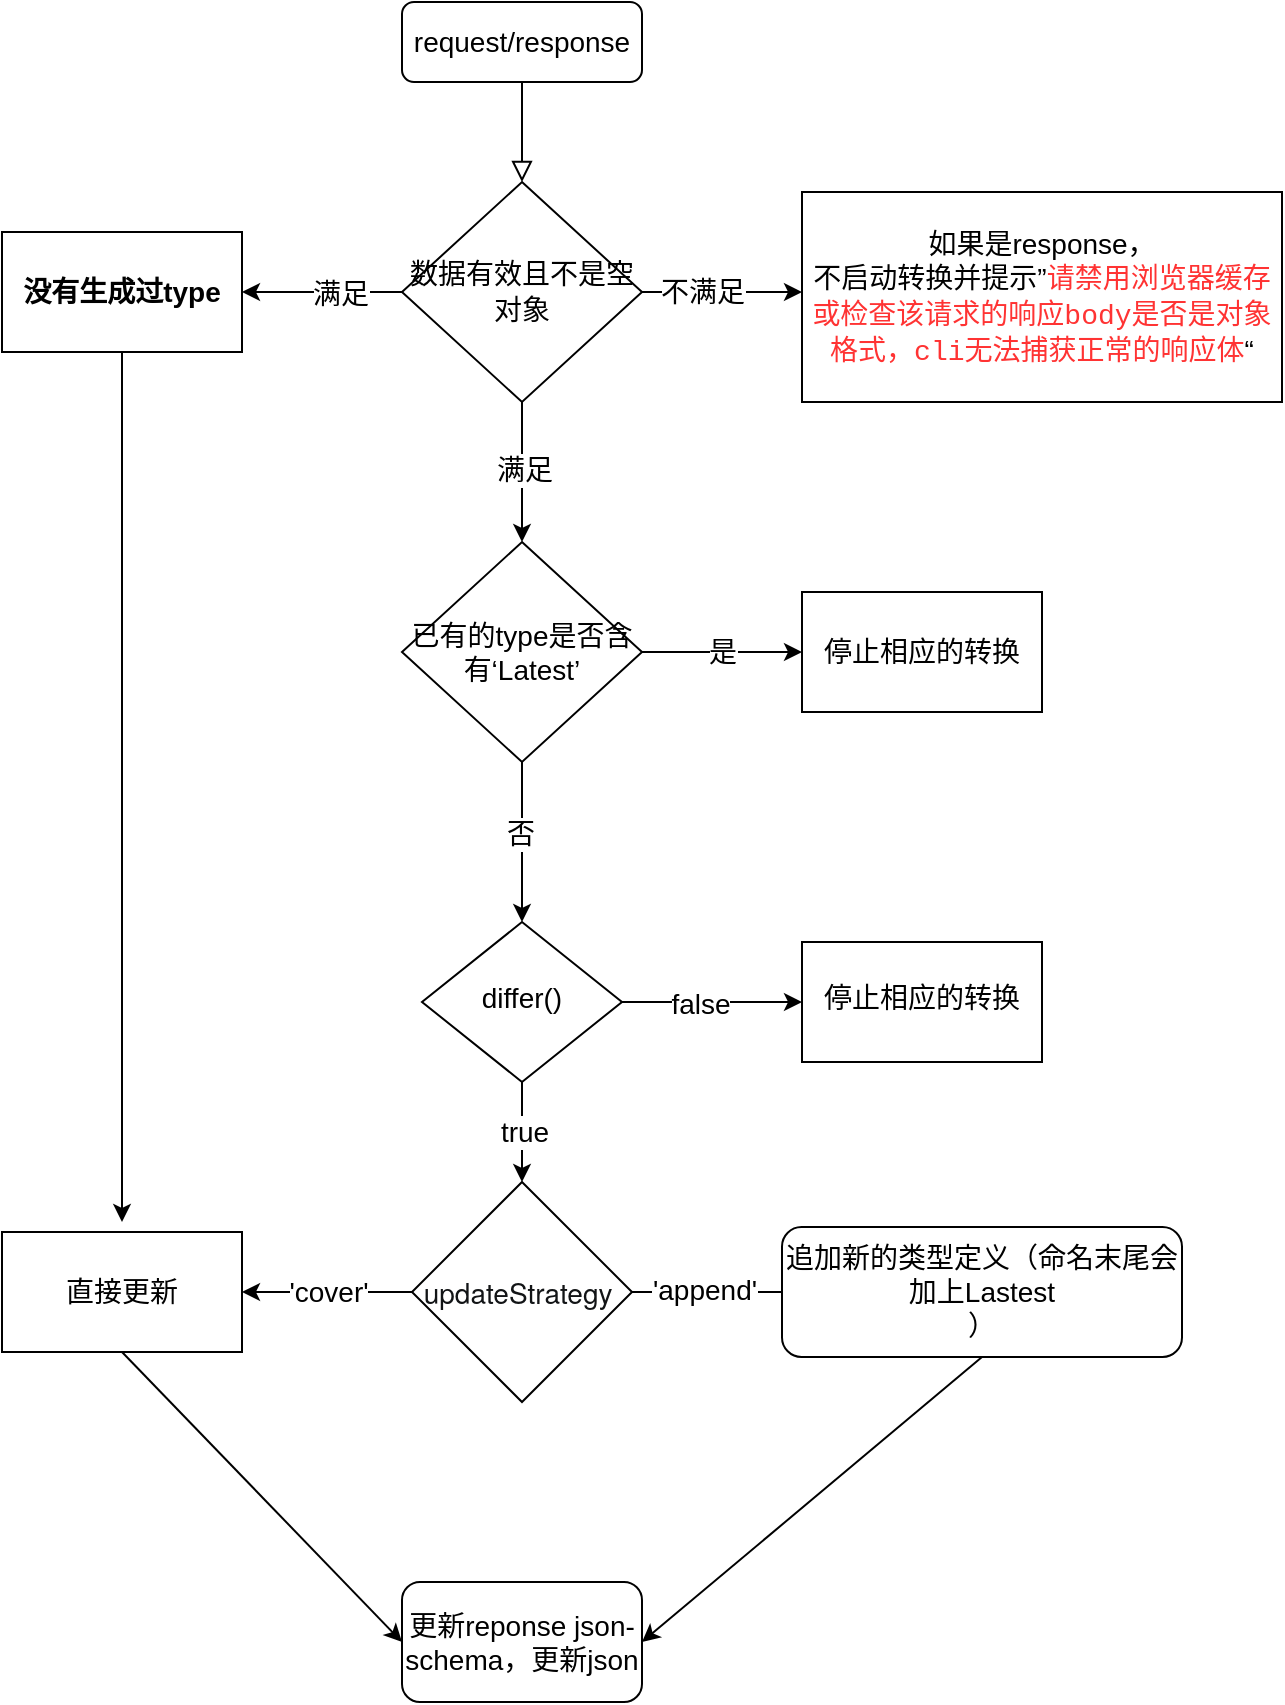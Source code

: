 <mxfile version="14.8.2" type="device"><diagram id="C5RBs43oDa-KdzZeNtuy" name="Page-1"><mxGraphModel dx="754" dy="1131" grid="1" gridSize="10" guides="1" tooltips="1" connect="1" arrows="1" fold="1" page="1" pageScale="1" pageWidth="900" pageHeight="1600" math="0" shadow="0"><root><mxCell id="WIyWlLk6GJQsqaUBKTNV-0"/><mxCell id="WIyWlLk6GJQsqaUBKTNV-1" parent="WIyWlLk6GJQsqaUBKTNV-0"/><mxCell id="WIyWlLk6GJQsqaUBKTNV-2" value="" style="rounded=0;html=1;jettySize=auto;orthogonalLoop=1;fontSize=14;endArrow=block;endFill=0;endSize=8;strokeWidth=1;shadow=0;labelBackgroundColor=none;edgeStyle=orthogonalEdgeStyle;" parent="WIyWlLk6GJQsqaUBKTNV-1" source="WIyWlLk6GJQsqaUBKTNV-3" edge="1"><mxGeometry relative="1" as="geometry"><mxPoint x="350" y="130" as="targetPoint"/></mxGeometry></mxCell><mxCell id="WIyWlLk6GJQsqaUBKTNV-3" value="request/response" style="rounded=1;whiteSpace=wrap;html=1;fontSize=14;glass=0;strokeWidth=1;shadow=0;" parent="WIyWlLk6GJQsqaUBKTNV-1" vertex="1"><mxGeometry x="290" y="40" width="120" height="40" as="geometry"/></mxCell><mxCell id="jrhbLB4whIHCvCe0mVBf-1" value="true" style="edgeStyle=orthogonalEdgeStyle;rounded=0;orthogonalLoop=1;jettySize=auto;html=1;fontSize=14;" parent="WIyWlLk6GJQsqaUBKTNV-1" source="WIyWlLk6GJQsqaUBKTNV-10" edge="1"><mxGeometry relative="1" as="geometry"><mxPoint x="350" y="630" as="targetPoint"/></mxGeometry></mxCell><mxCell id="Aq5bkiq777FMXQAd8kz4-28" value="" style="edgeStyle=orthogonalEdgeStyle;rounded=0;orthogonalLoop=1;jettySize=auto;html=1;fontSize=14;" edge="1" parent="WIyWlLk6GJQsqaUBKTNV-1" source="WIyWlLk6GJQsqaUBKTNV-10" target="Aq5bkiq777FMXQAd8kz4-27"><mxGeometry relative="1" as="geometry"/></mxCell><mxCell id="Aq5bkiq777FMXQAd8kz4-29" value="false" style="edgeLabel;html=1;align=center;verticalAlign=middle;resizable=0;points=[];fontSize=14;" vertex="1" connectable="0" parent="Aq5bkiq777FMXQAd8kz4-28"><mxGeometry x="-0.133" y="-1" relative="1" as="geometry"><mxPoint as="offset"/></mxGeometry></mxCell><mxCell id="WIyWlLk6GJQsqaUBKTNV-10" value="differ()" style="rhombus;whiteSpace=wrap;html=1;shadow=0;fontFamily=Helvetica;fontSize=14;align=center;strokeWidth=1;spacing=6;spacingTop=-4;" parent="WIyWlLk6GJQsqaUBKTNV-1" vertex="1"><mxGeometry x="300" y="500" width="100" height="80" as="geometry"/></mxCell><mxCell id="jrhbLB4whIHCvCe0mVBf-7" value="" style="edgeStyle=orthogonalEdgeStyle;rounded=0;orthogonalLoop=1;jettySize=auto;html=1;fontSize=14;" parent="WIyWlLk6GJQsqaUBKTNV-1" source="jrhbLB4whIHCvCe0mVBf-5" edge="1"><mxGeometry x="0.059" y="15" relative="1" as="geometry"><mxPoint x="490" y="685" as="targetPoint"/><mxPoint as="offset"/></mxGeometry></mxCell><mxCell id="Aq5bkiq777FMXQAd8kz4-37" value="'append'" style="edgeLabel;html=1;align=center;verticalAlign=middle;resizable=0;points=[];fontSize=14;" vertex="1" connectable="0" parent="jrhbLB4whIHCvCe0mVBf-7"><mxGeometry x="-0.153" y="1" relative="1" as="geometry"><mxPoint as="offset"/></mxGeometry></mxCell><mxCell id="Aq5bkiq777FMXQAd8kz4-34" value="'cover'" style="edgeStyle=orthogonalEdgeStyle;rounded=0;orthogonalLoop=1;jettySize=auto;html=1;fontSize=14;" edge="1" parent="WIyWlLk6GJQsqaUBKTNV-1" source="jrhbLB4whIHCvCe0mVBf-5" target="Aq5bkiq777FMXQAd8kz4-33"><mxGeometry relative="1" as="geometry"/></mxCell><mxCell id="jrhbLB4whIHCvCe0mVBf-5" value="&lt;span style=&quot;color: rgb(18, 20, 22); font-family: &amp;quot;helvetica neue&amp;quot;; font-size: 14px;&quot;&gt;updateStrategy&lt;/span&gt;&lt;span style=&quot;font-size: 14px;&quot;&gt;&amp;nbsp;&lt;/span&gt;" style="rhombus;whiteSpace=wrap;html=1;fontSize=14;" parent="WIyWlLk6GJQsqaUBKTNV-1" vertex="1"><mxGeometry x="295" y="630" width="110" height="110" as="geometry"/></mxCell><mxCell id="jrhbLB4whIHCvCe0mVBf-13" value="&lt;span style=&quot;font-family: helvetica; font-size: 14px;&quot;&gt;追加新的类型定义（命名末尾会加上L&lt;/span&gt;astest&lt;span style=&quot;font-family: helvetica; font-size: 14px;&quot;&gt;&lt;br style=&quot;font-size: 14px;&quot;&gt;）&lt;/span&gt;" style="rounded=1;whiteSpace=wrap;html=1;fontSize=14;" parent="WIyWlLk6GJQsqaUBKTNV-1" vertex="1"><mxGeometry x="480" y="652.5" width="200" height="65" as="geometry"/></mxCell><mxCell id="jrhbLB4whIHCvCe0mVBf-17" value="更新reponse json-schema，更新json" style="whiteSpace=wrap;html=1;rounded=1;fontSize=14;" parent="WIyWlLk6GJQsqaUBKTNV-1" vertex="1"><mxGeometry x="290" y="830" width="120" height="60" as="geometry"/></mxCell><mxCell id="Aq5bkiq777FMXQAd8kz4-6" value="" style="edgeStyle=orthogonalEdgeStyle;rounded=0;orthogonalLoop=1;jettySize=auto;html=1;fontSize=14;" edge="1" parent="WIyWlLk6GJQsqaUBKTNV-1" source="Aq5bkiq777FMXQAd8kz4-2"><mxGeometry relative="1" as="geometry"><mxPoint x="490" y="185" as="targetPoint"/></mxGeometry></mxCell><mxCell id="Aq5bkiq777FMXQAd8kz4-7" value="不满足" style="edgeLabel;html=1;align=center;verticalAlign=middle;resizable=0;points=[];fontSize=14;" vertex="1" connectable="0" parent="Aq5bkiq777FMXQAd8kz4-6"><mxGeometry x="-0.275" y="-1" relative="1" as="geometry"><mxPoint x="1" y="-1" as="offset"/></mxGeometry></mxCell><mxCell id="Aq5bkiq777FMXQAd8kz4-9" value="" style="edgeStyle=orthogonalEdgeStyle;rounded=0;orthogonalLoop=1;jettySize=auto;html=1;fontSize=14;" edge="1" parent="WIyWlLk6GJQsqaUBKTNV-1" source="Aq5bkiq777FMXQAd8kz4-2"><mxGeometry relative="1" as="geometry"><mxPoint x="350" y="310" as="targetPoint"/></mxGeometry></mxCell><mxCell id="Aq5bkiq777FMXQAd8kz4-10" value="满足" style="edgeLabel;html=1;align=center;verticalAlign=middle;resizable=0;points=[];fontSize=14;" vertex="1" connectable="0" parent="Aq5bkiq777FMXQAd8kz4-9"><mxGeometry x="-0.053" y="1" relative="1" as="geometry"><mxPoint as="offset"/></mxGeometry></mxCell><mxCell id="Aq5bkiq777FMXQAd8kz4-22" value="" style="edgeStyle=orthogonalEdgeStyle;rounded=0;orthogonalLoop=1;jettySize=auto;html=1;fontSize=14;" edge="1" parent="WIyWlLk6GJQsqaUBKTNV-1" source="Aq5bkiq777FMXQAd8kz4-2" target="Aq5bkiq777FMXQAd8kz4-21"><mxGeometry relative="1" as="geometry"/></mxCell><mxCell id="Aq5bkiq777FMXQAd8kz4-23" value="满足" style="edgeLabel;html=1;align=center;verticalAlign=middle;resizable=0;points=[];fontSize=14;" vertex="1" connectable="0" parent="Aq5bkiq777FMXQAd8kz4-22"><mxGeometry x="-0.225" y="1" relative="1" as="geometry"><mxPoint as="offset"/></mxGeometry></mxCell><mxCell id="Aq5bkiq777FMXQAd8kz4-2" value="&lt;span style=&quot;font-weight: normal&quot;&gt;&lt;span&gt;数据&lt;/span&gt;&lt;span style=&quot;font-family: &amp;#34;menlo&amp;#34; , &amp;#34;monaco&amp;#34; , &amp;#34;courier new&amp;#34; , monospace&quot;&gt;有效且不是空对象&lt;/span&gt;&lt;/span&gt;" style="rhombus;whiteSpace=wrap;html=1;fontSize=14;fontStyle=1" vertex="1" parent="WIyWlLk6GJQsqaUBKTNV-1"><mxGeometry x="290" y="130" width="120" height="110" as="geometry"/></mxCell><mxCell id="Aq5bkiq777FMXQAd8kz4-15" value="是" style="edgeStyle=orthogonalEdgeStyle;rounded=0;orthogonalLoop=1;jettySize=auto;html=1;fontSize=14;" edge="1" parent="WIyWlLk6GJQsqaUBKTNV-1" source="Aq5bkiq777FMXQAd8kz4-13" target="Aq5bkiq777FMXQAd8kz4-14"><mxGeometry relative="1" as="geometry"/></mxCell><mxCell id="Aq5bkiq777FMXQAd8kz4-18" value="" style="edgeStyle=orthogonalEdgeStyle;rounded=0;orthogonalLoop=1;jettySize=auto;html=1;fontSize=14;" edge="1" parent="WIyWlLk6GJQsqaUBKTNV-1" source="Aq5bkiq777FMXQAd8kz4-13" target="WIyWlLk6GJQsqaUBKTNV-10"><mxGeometry relative="1" as="geometry"/></mxCell><mxCell id="Aq5bkiq777FMXQAd8kz4-19" value="否" style="edgeLabel;html=1;align=center;verticalAlign=middle;resizable=0;points=[];fontSize=14;" vertex="1" connectable="0" parent="Aq5bkiq777FMXQAd8kz4-18"><mxGeometry x="-0.1" y="-1" relative="1" as="geometry"><mxPoint as="offset"/></mxGeometry></mxCell><mxCell id="Aq5bkiq777FMXQAd8kz4-13" value="已有的type是否含有‘Latest’" style="rhombus;whiteSpace=wrap;html=1;fontSize=14;" vertex="1" parent="WIyWlLk6GJQsqaUBKTNV-1"><mxGeometry x="290" y="310" width="120" height="110" as="geometry"/></mxCell><mxCell id="Aq5bkiq777FMXQAd8kz4-14" value="停止相应的转换" style="whiteSpace=wrap;html=1;fontSize=14;" vertex="1" parent="WIyWlLk6GJQsqaUBKTNV-1"><mxGeometry x="490" y="335" width="120" height="60" as="geometry"/></mxCell><mxCell id="Aq5bkiq777FMXQAd8kz4-16" value="&lt;span&gt;如果是&lt;/span&gt;response，&lt;span&gt;&lt;br&gt;不启动转换并提示”&lt;/span&gt;&lt;span style=&quot;font-family: &amp;#34;menlo&amp;#34; , &amp;#34;monaco&amp;#34; , &amp;#34;courier new&amp;#34; , monospace&quot;&gt;&lt;font color=&quot;#ff3333&quot;&gt;请禁用浏览器缓存或检查该请求的响应body是否是对象格式，cli无法捕获正常的响应体&lt;/font&gt;&lt;/span&gt;&lt;span&gt;“&lt;/span&gt;" style="rounded=0;whiteSpace=wrap;html=1;fontSize=14;" vertex="1" parent="WIyWlLk6GJQsqaUBKTNV-1"><mxGeometry x="490" y="135" width="240" height="105" as="geometry"/></mxCell><mxCell id="Aq5bkiq777FMXQAd8kz4-25" value="" style="edgeStyle=orthogonalEdgeStyle;rounded=0;orthogonalLoop=1;jettySize=auto;html=1;fontSize=14;" edge="1" parent="WIyWlLk6GJQsqaUBKTNV-1" source="Aq5bkiq777FMXQAd8kz4-21"><mxGeometry relative="1" as="geometry"><mxPoint x="150" y="650" as="targetPoint"/></mxGeometry></mxCell><mxCell id="Aq5bkiq777FMXQAd8kz4-21" value="没有生成过type" style="whiteSpace=wrap;html=1;fontSize=14;fontStyle=1;" vertex="1" parent="WIyWlLk6GJQsqaUBKTNV-1"><mxGeometry x="90" y="155" width="120" height="60" as="geometry"/></mxCell><mxCell id="Aq5bkiq777FMXQAd8kz4-27" value="&lt;span&gt;停止相应的转换&lt;/span&gt;" style="whiteSpace=wrap;html=1;shadow=0;fontSize=14;strokeWidth=1;spacing=6;spacingTop=-4;" vertex="1" parent="WIyWlLk6GJQsqaUBKTNV-1"><mxGeometry x="490" y="510" width="120" height="60" as="geometry"/></mxCell><mxCell id="Aq5bkiq777FMXQAd8kz4-33" value="&lt;span&gt;直接更新&lt;/span&gt;" style="whiteSpace=wrap;html=1;fontSize=14;" vertex="1" parent="WIyWlLk6GJQsqaUBKTNV-1"><mxGeometry x="90" y="655" width="120" height="60" as="geometry"/></mxCell><mxCell id="Aq5bkiq777FMXQAd8kz4-35" value="" style="endArrow=classic;html=1;fontSize=14;exitX=0.5;exitY=1;exitDx=0;exitDy=0;entryX=0;entryY=0.5;entryDx=0;entryDy=0;" edge="1" parent="WIyWlLk6GJQsqaUBKTNV-1" source="Aq5bkiq777FMXQAd8kz4-33" target="jrhbLB4whIHCvCe0mVBf-17"><mxGeometry width="50" height="50" relative="1" as="geometry"><mxPoint x="150" y="810" as="sourcePoint"/><mxPoint x="280" y="860" as="targetPoint"/></mxGeometry></mxCell><mxCell id="Aq5bkiq777FMXQAd8kz4-36" value="" style="endArrow=classic;html=1;fontSize=14;entryX=1;entryY=0.5;entryDx=0;entryDy=0;exitX=0.5;exitY=1;exitDx=0;exitDy=0;" edge="1" parent="WIyWlLk6GJQsqaUBKTNV-1" source="jrhbLB4whIHCvCe0mVBf-13" target="jrhbLB4whIHCvCe0mVBf-17"><mxGeometry width="50" height="50" relative="1" as="geometry"><mxPoint x="540" y="820" as="sourcePoint"/><mxPoint x="590" y="770" as="targetPoint"/></mxGeometry></mxCell></root></mxGraphModel></diagram></mxfile>